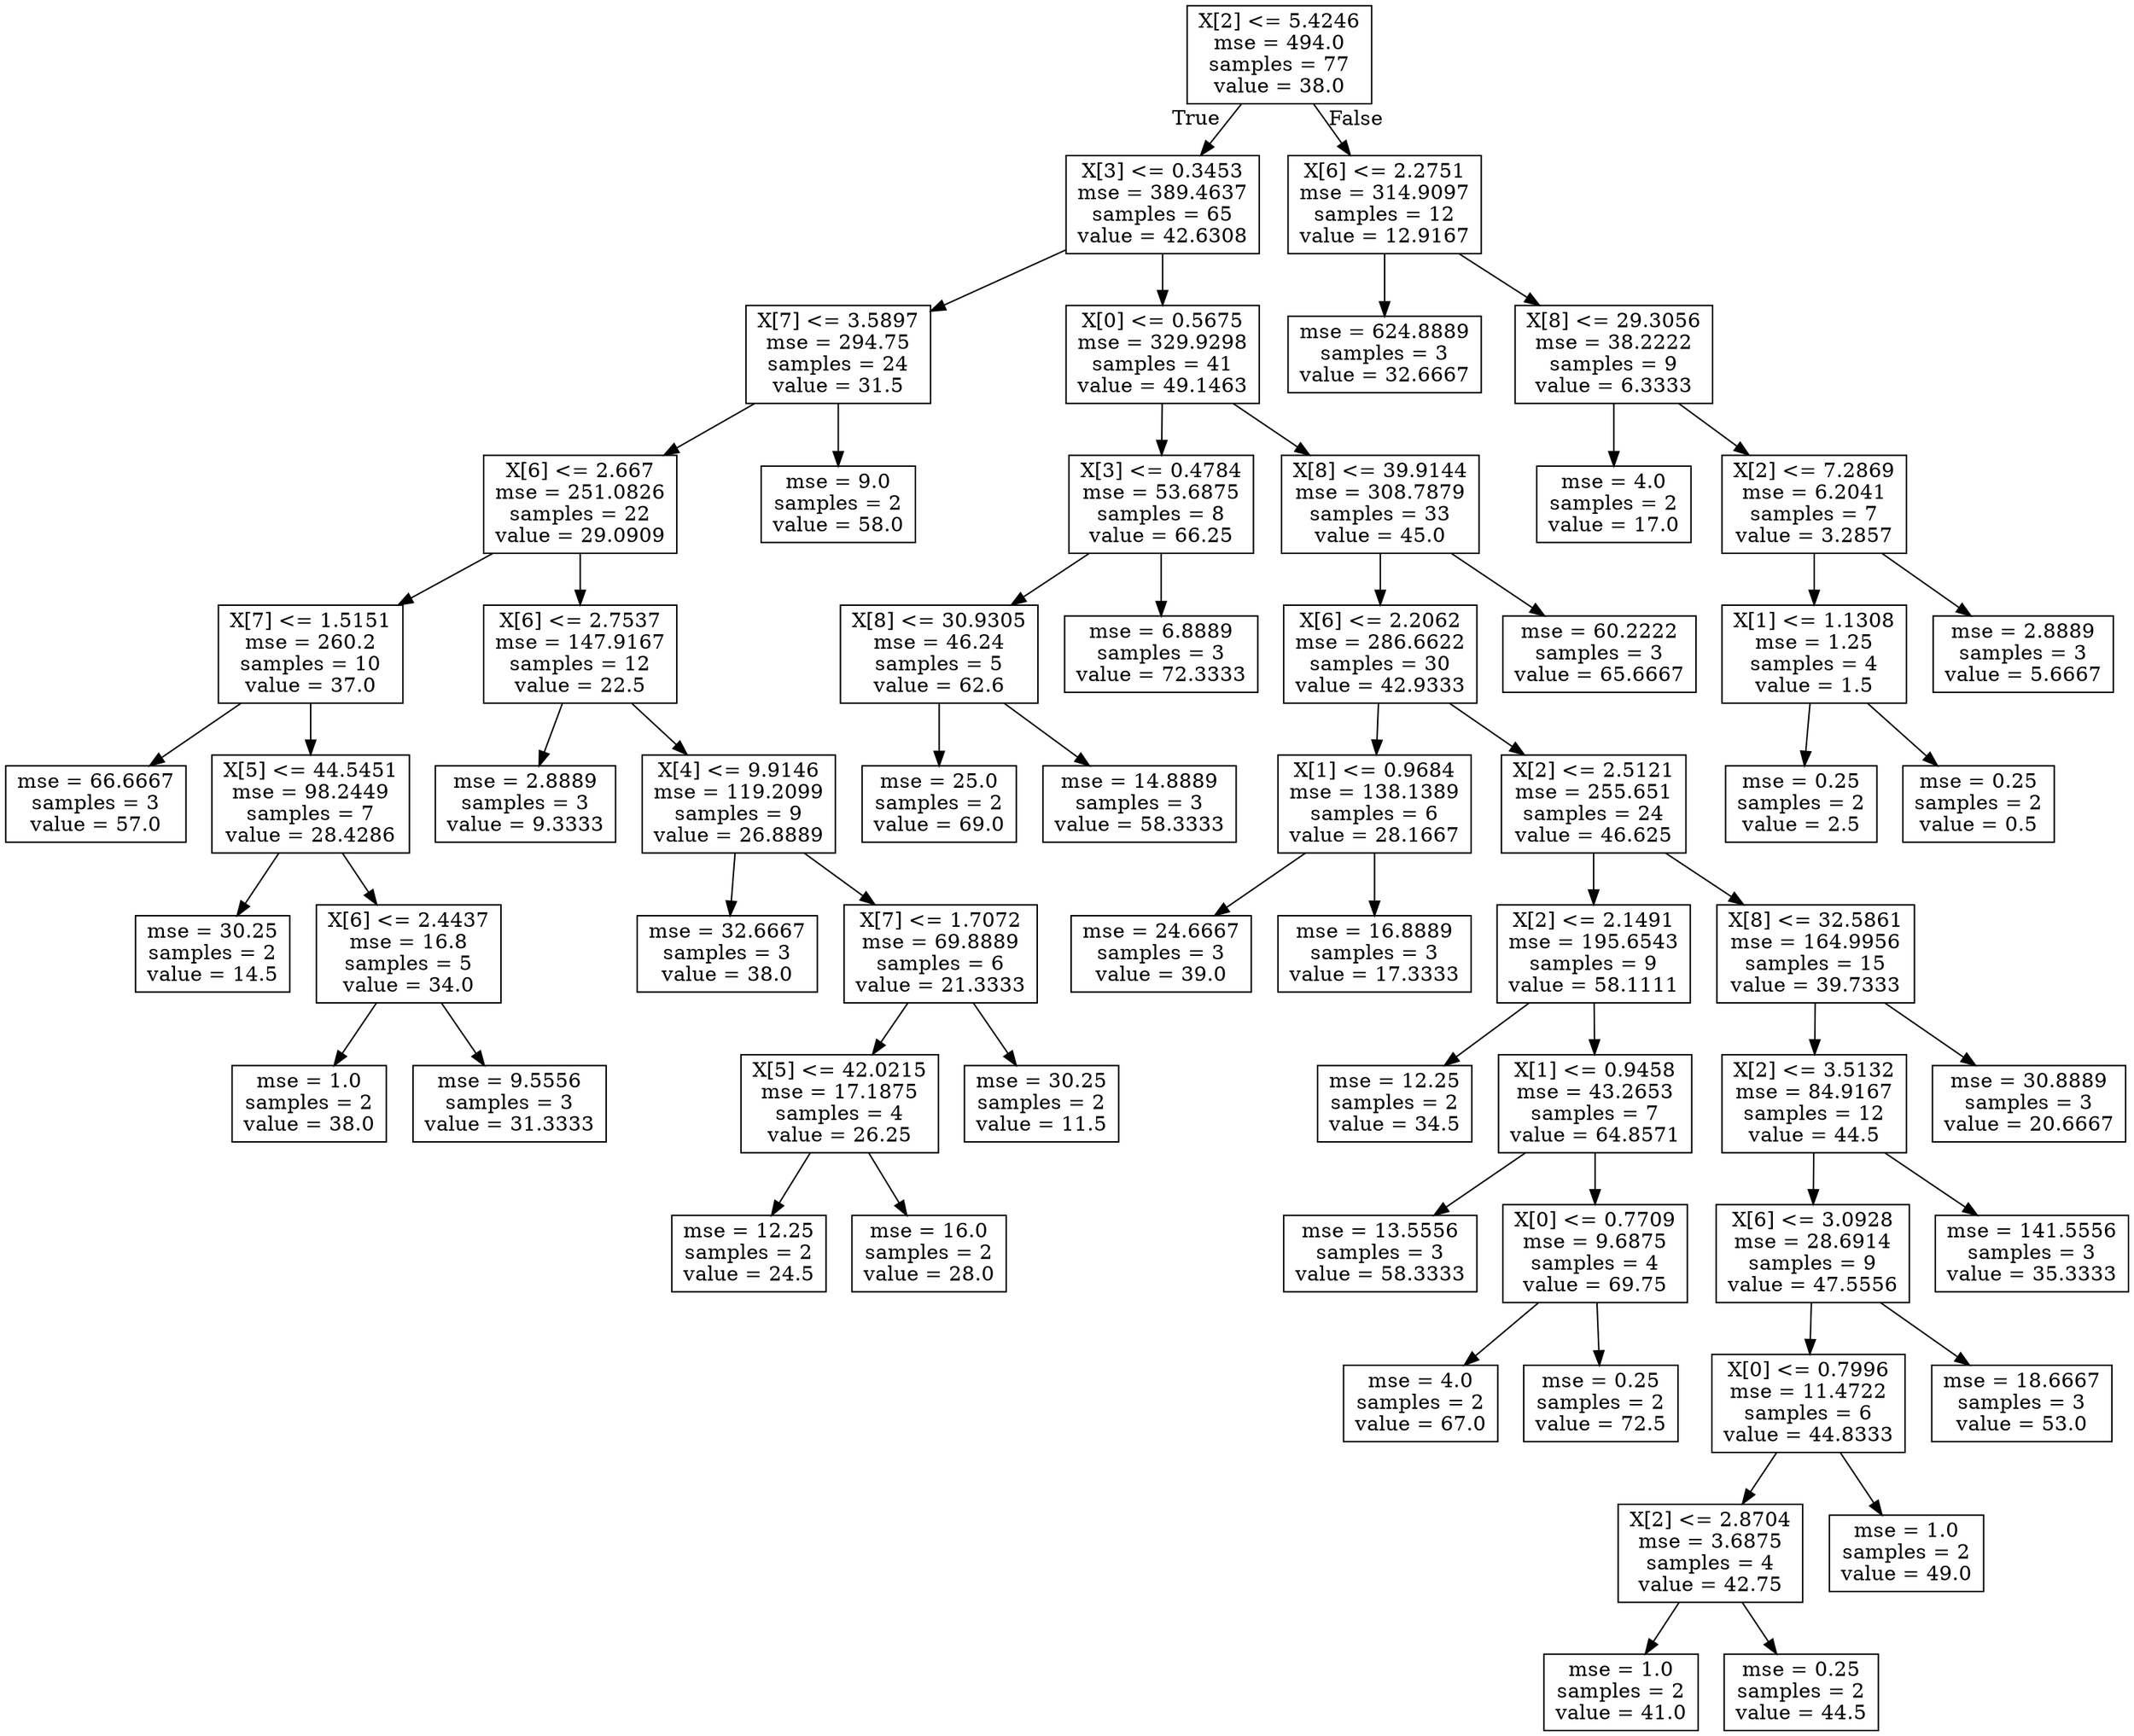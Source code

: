 digraph Tree {
node [shape=box] ;
0 [label="X[2] <= 5.4246\nmse = 494.0\nsamples = 77\nvalue = 38.0"] ;
1 [label="X[3] <= 0.3453\nmse = 389.4637\nsamples = 65\nvalue = 42.6308"] ;
0 -> 1 [labeldistance=2.5, labelangle=45, headlabel="True"] ;
2 [label="X[7] <= 3.5897\nmse = 294.75\nsamples = 24\nvalue = 31.5"] ;
1 -> 2 ;
3 [label="X[6] <= 2.667\nmse = 251.0826\nsamples = 22\nvalue = 29.0909"] ;
2 -> 3 ;
4 [label="X[7] <= 1.5151\nmse = 260.2\nsamples = 10\nvalue = 37.0"] ;
3 -> 4 ;
5 [label="mse = 66.6667\nsamples = 3\nvalue = 57.0"] ;
4 -> 5 ;
6 [label="X[5] <= 44.5451\nmse = 98.2449\nsamples = 7\nvalue = 28.4286"] ;
4 -> 6 ;
7 [label="mse = 30.25\nsamples = 2\nvalue = 14.5"] ;
6 -> 7 ;
8 [label="X[6] <= 2.4437\nmse = 16.8\nsamples = 5\nvalue = 34.0"] ;
6 -> 8 ;
9 [label="mse = 1.0\nsamples = 2\nvalue = 38.0"] ;
8 -> 9 ;
10 [label="mse = 9.5556\nsamples = 3\nvalue = 31.3333"] ;
8 -> 10 ;
11 [label="X[6] <= 2.7537\nmse = 147.9167\nsamples = 12\nvalue = 22.5"] ;
3 -> 11 ;
12 [label="mse = 2.8889\nsamples = 3\nvalue = 9.3333"] ;
11 -> 12 ;
13 [label="X[4] <= 9.9146\nmse = 119.2099\nsamples = 9\nvalue = 26.8889"] ;
11 -> 13 ;
14 [label="mse = 32.6667\nsamples = 3\nvalue = 38.0"] ;
13 -> 14 ;
15 [label="X[7] <= 1.7072\nmse = 69.8889\nsamples = 6\nvalue = 21.3333"] ;
13 -> 15 ;
16 [label="X[5] <= 42.0215\nmse = 17.1875\nsamples = 4\nvalue = 26.25"] ;
15 -> 16 ;
17 [label="mse = 12.25\nsamples = 2\nvalue = 24.5"] ;
16 -> 17 ;
18 [label="mse = 16.0\nsamples = 2\nvalue = 28.0"] ;
16 -> 18 ;
19 [label="mse = 30.25\nsamples = 2\nvalue = 11.5"] ;
15 -> 19 ;
20 [label="mse = 9.0\nsamples = 2\nvalue = 58.0"] ;
2 -> 20 ;
21 [label="X[0] <= 0.5675\nmse = 329.9298\nsamples = 41\nvalue = 49.1463"] ;
1 -> 21 ;
22 [label="X[3] <= 0.4784\nmse = 53.6875\nsamples = 8\nvalue = 66.25"] ;
21 -> 22 ;
23 [label="X[8] <= 30.9305\nmse = 46.24\nsamples = 5\nvalue = 62.6"] ;
22 -> 23 ;
24 [label="mse = 25.0\nsamples = 2\nvalue = 69.0"] ;
23 -> 24 ;
25 [label="mse = 14.8889\nsamples = 3\nvalue = 58.3333"] ;
23 -> 25 ;
26 [label="mse = 6.8889\nsamples = 3\nvalue = 72.3333"] ;
22 -> 26 ;
27 [label="X[8] <= 39.9144\nmse = 308.7879\nsamples = 33\nvalue = 45.0"] ;
21 -> 27 ;
28 [label="X[6] <= 2.2062\nmse = 286.6622\nsamples = 30\nvalue = 42.9333"] ;
27 -> 28 ;
29 [label="X[1] <= 0.9684\nmse = 138.1389\nsamples = 6\nvalue = 28.1667"] ;
28 -> 29 ;
30 [label="mse = 24.6667\nsamples = 3\nvalue = 39.0"] ;
29 -> 30 ;
31 [label="mse = 16.8889\nsamples = 3\nvalue = 17.3333"] ;
29 -> 31 ;
32 [label="X[2] <= 2.5121\nmse = 255.651\nsamples = 24\nvalue = 46.625"] ;
28 -> 32 ;
33 [label="X[2] <= 2.1491\nmse = 195.6543\nsamples = 9\nvalue = 58.1111"] ;
32 -> 33 ;
34 [label="mse = 12.25\nsamples = 2\nvalue = 34.5"] ;
33 -> 34 ;
35 [label="X[1] <= 0.9458\nmse = 43.2653\nsamples = 7\nvalue = 64.8571"] ;
33 -> 35 ;
36 [label="mse = 13.5556\nsamples = 3\nvalue = 58.3333"] ;
35 -> 36 ;
37 [label="X[0] <= 0.7709\nmse = 9.6875\nsamples = 4\nvalue = 69.75"] ;
35 -> 37 ;
38 [label="mse = 4.0\nsamples = 2\nvalue = 67.0"] ;
37 -> 38 ;
39 [label="mse = 0.25\nsamples = 2\nvalue = 72.5"] ;
37 -> 39 ;
40 [label="X[8] <= 32.5861\nmse = 164.9956\nsamples = 15\nvalue = 39.7333"] ;
32 -> 40 ;
41 [label="X[2] <= 3.5132\nmse = 84.9167\nsamples = 12\nvalue = 44.5"] ;
40 -> 41 ;
42 [label="X[6] <= 3.0928\nmse = 28.6914\nsamples = 9\nvalue = 47.5556"] ;
41 -> 42 ;
43 [label="X[0] <= 0.7996\nmse = 11.4722\nsamples = 6\nvalue = 44.8333"] ;
42 -> 43 ;
44 [label="X[2] <= 2.8704\nmse = 3.6875\nsamples = 4\nvalue = 42.75"] ;
43 -> 44 ;
45 [label="mse = 1.0\nsamples = 2\nvalue = 41.0"] ;
44 -> 45 ;
46 [label="mse = 0.25\nsamples = 2\nvalue = 44.5"] ;
44 -> 46 ;
47 [label="mse = 1.0\nsamples = 2\nvalue = 49.0"] ;
43 -> 47 ;
48 [label="mse = 18.6667\nsamples = 3\nvalue = 53.0"] ;
42 -> 48 ;
49 [label="mse = 141.5556\nsamples = 3\nvalue = 35.3333"] ;
41 -> 49 ;
50 [label="mse = 30.8889\nsamples = 3\nvalue = 20.6667"] ;
40 -> 50 ;
51 [label="mse = 60.2222\nsamples = 3\nvalue = 65.6667"] ;
27 -> 51 ;
52 [label="X[6] <= 2.2751\nmse = 314.9097\nsamples = 12\nvalue = 12.9167"] ;
0 -> 52 [labeldistance=2.5, labelangle=-45, headlabel="False"] ;
53 [label="mse = 624.8889\nsamples = 3\nvalue = 32.6667"] ;
52 -> 53 ;
54 [label="X[8] <= 29.3056\nmse = 38.2222\nsamples = 9\nvalue = 6.3333"] ;
52 -> 54 ;
55 [label="mse = 4.0\nsamples = 2\nvalue = 17.0"] ;
54 -> 55 ;
56 [label="X[2] <= 7.2869\nmse = 6.2041\nsamples = 7\nvalue = 3.2857"] ;
54 -> 56 ;
57 [label="X[1] <= 1.1308\nmse = 1.25\nsamples = 4\nvalue = 1.5"] ;
56 -> 57 ;
58 [label="mse = 0.25\nsamples = 2\nvalue = 2.5"] ;
57 -> 58 ;
59 [label="mse = 0.25\nsamples = 2\nvalue = 0.5"] ;
57 -> 59 ;
60 [label="mse = 2.8889\nsamples = 3\nvalue = 5.6667"] ;
56 -> 60 ;
}